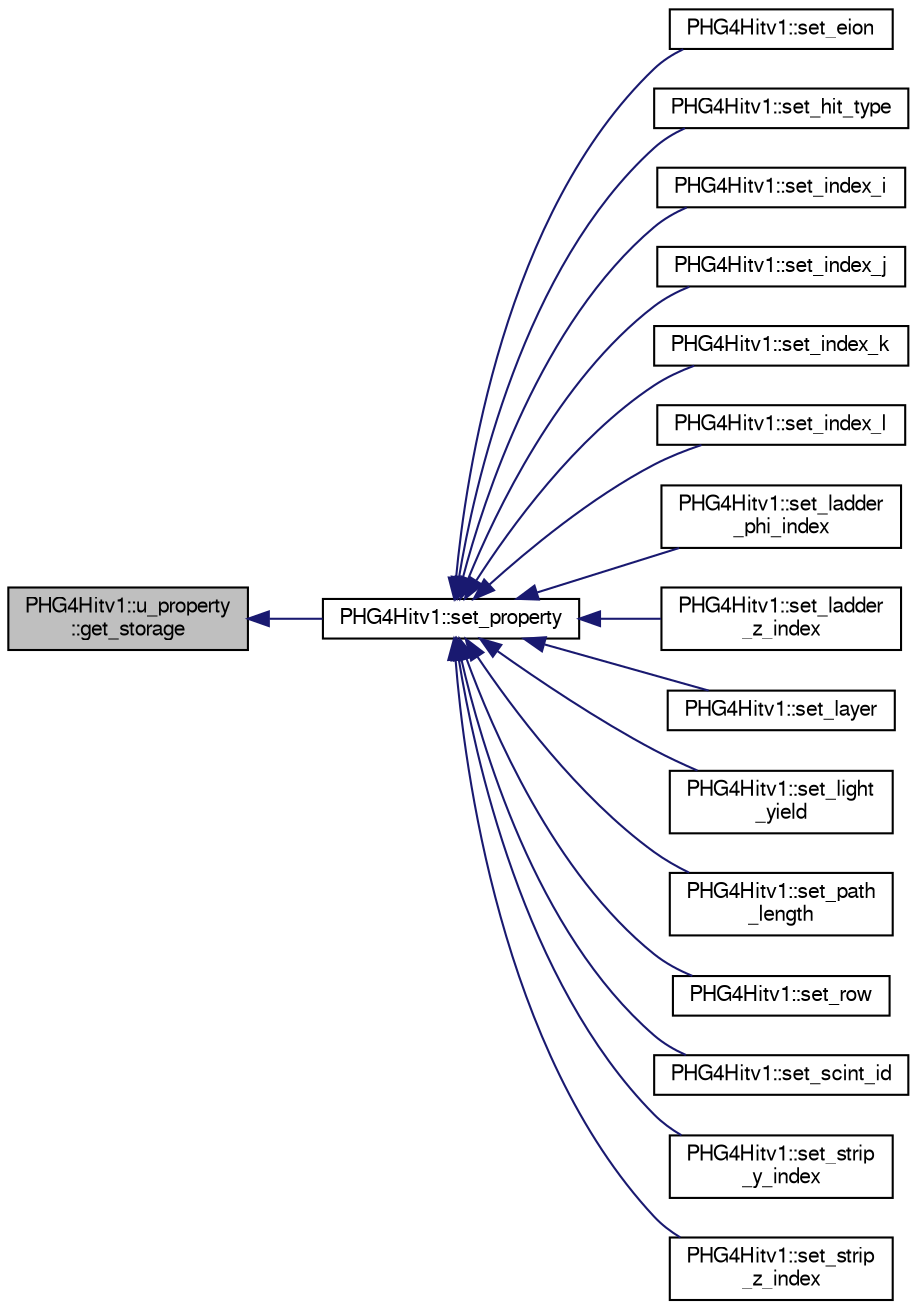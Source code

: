 digraph "PHG4Hitv1::u_property::get_storage"
{
  bgcolor="transparent";
  edge [fontname="FreeSans",fontsize="10",labelfontname="FreeSans",labelfontsize="10"];
  node [fontname="FreeSans",fontsize="10",shape=record];
  rankdir="LR";
  Node1 [label="PHG4Hitv1::u_property\l::get_storage",height=0.2,width=0.4,color="black", fillcolor="grey75", style="filled" fontcolor="black"];
  Node1 -> Node2 [dir="back",color="midnightblue",fontsize="10",style="solid",fontname="FreeSans"];
  Node2 [label="PHG4Hitv1::set_property",height=0.2,width=0.4,color="black",URL="$d9/d35/classPHG4Hitv1.html#a2e368cbc62c536203702a7f9835be77b"];
  Node2 -> Node3 [dir="back",color="midnightblue",fontsize="10",style="solid",fontname="FreeSans"];
  Node3 [label="PHG4Hitv1::set_eion",height=0.2,width=0.4,color="black",URL="$d9/d35/classPHG4Hitv1.html#a38136c40743d7278ad78463c0c2c3311"];
  Node2 -> Node4 [dir="back",color="midnightblue",fontsize="10",style="solid",fontname="FreeSans"];
  Node4 [label="PHG4Hitv1::set_hit_type",height=0.2,width=0.4,color="black",URL="$d9/d35/classPHG4Hitv1.html#ad5a3c5d9c5601ed22c4dc8fc4f62e362"];
  Node2 -> Node5 [dir="back",color="midnightblue",fontsize="10",style="solid",fontname="FreeSans"];
  Node5 [label="PHG4Hitv1::set_index_i",height=0.2,width=0.4,color="black",URL="$d9/d35/classPHG4Hitv1.html#a86187603b60faeb96f8ea6ff7152709c"];
  Node2 -> Node6 [dir="back",color="midnightblue",fontsize="10",style="solid",fontname="FreeSans"];
  Node6 [label="PHG4Hitv1::set_index_j",height=0.2,width=0.4,color="black",URL="$d9/d35/classPHG4Hitv1.html#a30d9335ef66effcdaf02c2d0d638ee52"];
  Node2 -> Node7 [dir="back",color="midnightblue",fontsize="10",style="solid",fontname="FreeSans"];
  Node7 [label="PHG4Hitv1::set_index_k",height=0.2,width=0.4,color="black",URL="$d9/d35/classPHG4Hitv1.html#a842ec40b6f59d1ff60c83b0d7cac0633"];
  Node2 -> Node8 [dir="back",color="midnightblue",fontsize="10",style="solid",fontname="FreeSans"];
  Node8 [label="PHG4Hitv1::set_index_l",height=0.2,width=0.4,color="black",URL="$d9/d35/classPHG4Hitv1.html#a28b1fc37e64b56265e7a5884b3133e34"];
  Node2 -> Node9 [dir="back",color="midnightblue",fontsize="10",style="solid",fontname="FreeSans"];
  Node9 [label="PHG4Hitv1::set_ladder\l_phi_index",height=0.2,width=0.4,color="black",URL="$d9/d35/classPHG4Hitv1.html#ac636c95c8d9543a33a9befdc8f637218"];
  Node2 -> Node10 [dir="back",color="midnightblue",fontsize="10",style="solid",fontname="FreeSans"];
  Node10 [label="PHG4Hitv1::set_ladder\l_z_index",height=0.2,width=0.4,color="black",URL="$d9/d35/classPHG4Hitv1.html#a971dab00d2d1ee8835e3e90f4a128942"];
  Node2 -> Node11 [dir="back",color="midnightblue",fontsize="10",style="solid",fontname="FreeSans"];
  Node11 [label="PHG4Hitv1::set_layer",height=0.2,width=0.4,color="black",URL="$d9/d35/classPHG4Hitv1.html#a832b4dd6f58f81c9274db6585c99eec4"];
  Node2 -> Node12 [dir="back",color="midnightblue",fontsize="10",style="solid",fontname="FreeSans"];
  Node12 [label="PHG4Hitv1::set_light\l_yield",height=0.2,width=0.4,color="black",URL="$d9/d35/classPHG4Hitv1.html#a63944ee7379de08de5be069da4de6a57"];
  Node2 -> Node13 [dir="back",color="midnightblue",fontsize="10",style="solid",fontname="FreeSans"];
  Node13 [label="PHG4Hitv1::set_path\l_length",height=0.2,width=0.4,color="black",URL="$d9/d35/classPHG4Hitv1.html#ac678820eafb7c0654ff42dcb0c733f65"];
  Node2 -> Node14 [dir="back",color="midnightblue",fontsize="10",style="solid",fontname="FreeSans"];
  Node14 [label="PHG4Hitv1::set_row",height=0.2,width=0.4,color="black",URL="$d9/d35/classPHG4Hitv1.html#aecf626ab658b25fd1027c60ab0108d5a"];
  Node2 -> Node15 [dir="back",color="midnightblue",fontsize="10",style="solid",fontname="FreeSans"];
  Node15 [label="PHG4Hitv1::set_scint_id",height=0.2,width=0.4,color="black",URL="$d9/d35/classPHG4Hitv1.html#a1bcf4c5de579d0af8e91c0d6cf499ade"];
  Node2 -> Node16 [dir="back",color="midnightblue",fontsize="10",style="solid",fontname="FreeSans"];
  Node16 [label="PHG4Hitv1::set_strip\l_y_index",height=0.2,width=0.4,color="black",URL="$d9/d35/classPHG4Hitv1.html#a1b83f8a71017c38e9f80732a566ad564"];
  Node2 -> Node17 [dir="back",color="midnightblue",fontsize="10",style="solid",fontname="FreeSans"];
  Node17 [label="PHG4Hitv1::set_strip\l_z_index",height=0.2,width=0.4,color="black",URL="$d9/d35/classPHG4Hitv1.html#a155140036ae9d6d7137e7bd3be52b787"];
}
